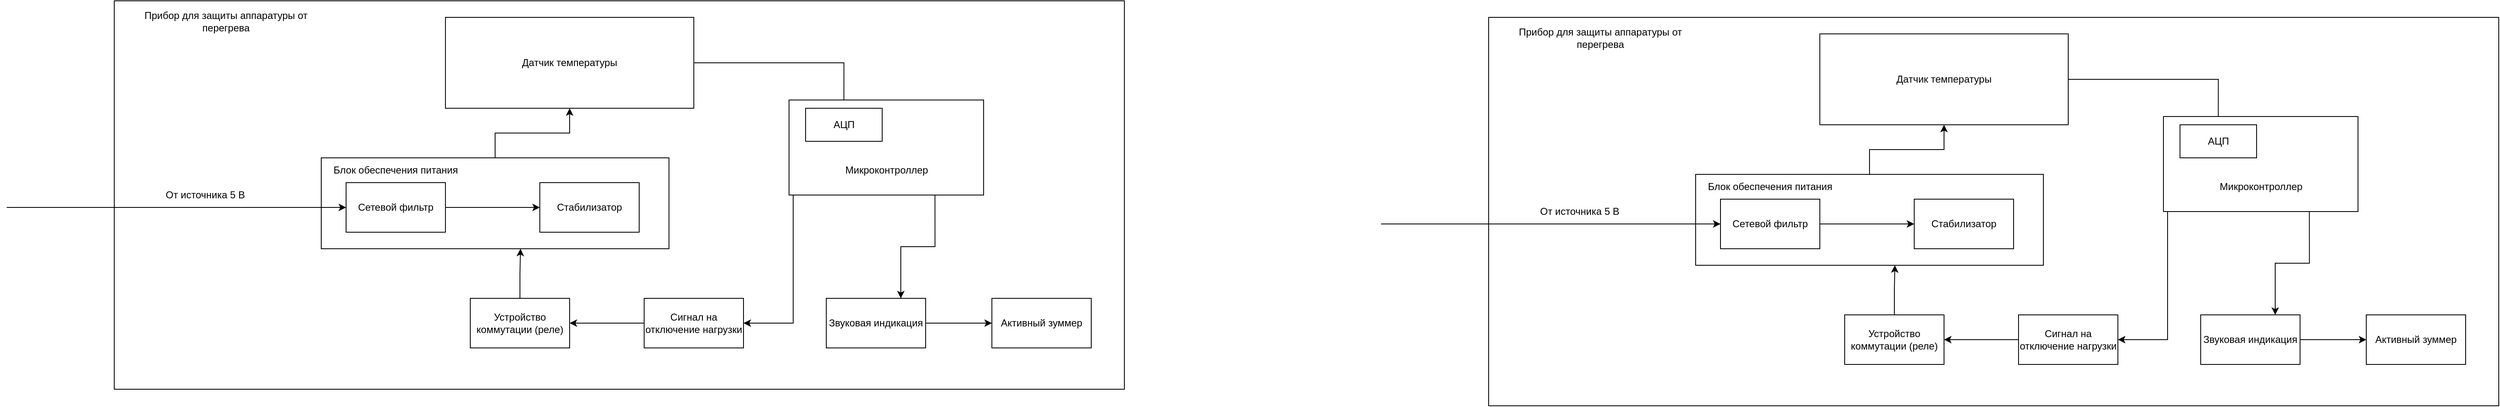 <mxfile version="26.2.9">
  <diagram name="Страница — 1" id="CLNIUGPtDbDxv4ljSgYw">
    <mxGraphModel dx="2313" dy="1443" grid="1" gridSize="10" guides="1" tooltips="1" connect="1" arrows="1" fold="1" page="1" pageScale="1" pageWidth="827" pageHeight="1169" math="0" shadow="0">
      <root>
        <mxCell id="0" />
        <mxCell id="1" parent="0" />
        <mxCell id="peH1K-CHpm_S5tcDr0NW-8" value="" style="rounded=0;whiteSpace=wrap;html=1;" vertex="1" parent="1">
          <mxGeometry x="150" y="210" width="410" height="100" as="geometry" />
        </mxCell>
        <mxCell id="peH1K-CHpm_S5tcDr0NW-1" value="" style="rounded=0;whiteSpace=wrap;html=1;" vertex="1" parent="1">
          <mxGeometry x="-100" y="10" width="1220" height="470" as="geometry" />
        </mxCell>
        <mxCell id="peH1K-CHpm_S5tcDr0NW-2" value="Прибор для защиты аппаратуры от перегрева" style="text;html=1;align=center;verticalAlign=middle;whiteSpace=wrap;rounded=0;" vertex="1" parent="1">
          <mxGeometry x="-80" y="20" width="230" height="30" as="geometry" />
        </mxCell>
        <mxCell id="peH1K-CHpm_S5tcDr0NW-3" value="Датчик температуры" style="rounded=0;whiteSpace=wrap;html=1;" vertex="1" parent="1">
          <mxGeometry x="300" y="30" width="300" height="110" as="geometry" />
        </mxCell>
        <mxCell id="peH1K-CHpm_S5tcDr0NW-15" value="" style="edgeStyle=orthogonalEdgeStyle;rounded=0;orthogonalLoop=1;jettySize=auto;html=1;" edge="1" parent="1" source="peH1K-CHpm_S5tcDr0NW-11" target="peH1K-CHpm_S5tcDr0NW-3">
          <mxGeometry relative="1" as="geometry" />
        </mxCell>
        <mxCell id="peH1K-CHpm_S5tcDr0NW-11" value="" style="rounded=0;whiteSpace=wrap;html=1;" vertex="1" parent="1">
          <mxGeometry x="150" y="200" width="420" height="110" as="geometry" />
        </mxCell>
        <mxCell id="peH1K-CHpm_S5tcDr0NW-28" style="edgeStyle=orthogonalEdgeStyle;rounded=0;orthogonalLoop=1;jettySize=auto;html=1;exitX=1;exitY=0.5;exitDx=0;exitDy=0;entryX=0.5;entryY=0;entryDx=0;entryDy=0;" edge="1" parent="1" source="peH1K-CHpm_S5tcDr0NW-3" target="peH1K-CHpm_S5tcDr0NW-14">
          <mxGeometry relative="1" as="geometry" />
        </mxCell>
        <mxCell id="peH1K-CHpm_S5tcDr0NW-7" style="edgeStyle=orthogonalEdgeStyle;rounded=0;orthogonalLoop=1;jettySize=auto;html=1;exitX=1;exitY=0.5;exitDx=0;exitDy=0;entryX=0;entryY=0.5;entryDx=0;entryDy=0;" edge="1" parent="1" source="peH1K-CHpm_S5tcDr0NW-5" target="peH1K-CHpm_S5tcDr0NW-6">
          <mxGeometry relative="1" as="geometry" />
        </mxCell>
        <mxCell id="peH1K-CHpm_S5tcDr0NW-4" value="" style="endArrow=classic;html=1;rounded=0;entryX=0;entryY=0.5;entryDx=0;entryDy=0;" edge="1" parent="1" target="peH1K-CHpm_S5tcDr0NW-5">
          <mxGeometry width="50" height="50" relative="1" as="geometry">
            <mxPoint x="-230" y="260" as="sourcePoint" />
            <mxPoint x="210" y="250" as="targetPoint" />
          </mxGeometry>
        </mxCell>
        <mxCell id="peH1K-CHpm_S5tcDr0NW-5" value="Сетевой фильтр" style="rounded=0;whiteSpace=wrap;html=1;" vertex="1" parent="1">
          <mxGeometry x="180" y="230" width="120" height="60" as="geometry" />
        </mxCell>
        <mxCell id="peH1K-CHpm_S5tcDr0NW-6" value="Стабилизатор" style="rounded=0;whiteSpace=wrap;html=1;" vertex="1" parent="1">
          <mxGeometry x="414" y="230" width="120" height="60" as="geometry" />
        </mxCell>
        <mxCell id="peH1K-CHpm_S5tcDr0NW-13" value="Блок обеспечения питания" style="text;html=1;align=center;verticalAlign=middle;whiteSpace=wrap;rounded=0;" vertex="1" parent="1">
          <mxGeometry x="150" y="200" width="180" height="30" as="geometry" />
        </mxCell>
        <mxCell id="peH1K-CHpm_S5tcDr0NW-29" style="edgeStyle=orthogonalEdgeStyle;rounded=0;orthogonalLoop=1;jettySize=auto;html=1;exitX=0.75;exitY=1;exitDx=0;exitDy=0;entryX=0.75;entryY=0;entryDx=0;entryDy=0;" edge="1" parent="1" source="peH1K-CHpm_S5tcDr0NW-17" target="peH1K-CHpm_S5tcDr0NW-19">
          <mxGeometry relative="1" as="geometry" />
        </mxCell>
        <mxCell id="peH1K-CHpm_S5tcDr0NW-30" style="edgeStyle=orthogonalEdgeStyle;rounded=0;orthogonalLoop=1;jettySize=auto;html=1;exitX=0.25;exitY=1;exitDx=0;exitDy=0;entryX=1;entryY=0.5;entryDx=0;entryDy=0;" edge="1" parent="1" source="peH1K-CHpm_S5tcDr0NW-17" target="peH1K-CHpm_S5tcDr0NW-20">
          <mxGeometry relative="1" as="geometry">
            <Array as="points">
              <mxPoint x="720" y="245" />
              <mxPoint x="720" y="400" />
            </Array>
          </mxGeometry>
        </mxCell>
        <mxCell id="peH1K-CHpm_S5tcDr0NW-17" value="" style="rounded=0;whiteSpace=wrap;html=1;" vertex="1" parent="1">
          <mxGeometry x="715" y="130" width="235" height="115" as="geometry" />
        </mxCell>
        <mxCell id="peH1K-CHpm_S5tcDr0NW-18" style="edgeStyle=orthogonalEdgeStyle;rounded=0;orthogonalLoop=1;jettySize=auto;html=1;exitX=0.5;exitY=1;exitDx=0;exitDy=0;entryX=0.5;entryY=0.042;entryDx=0;entryDy=0;entryPerimeter=0;" edge="1" parent="1" source="peH1K-CHpm_S5tcDr0NW-14" target="peH1K-CHpm_S5tcDr0NW-14">
          <mxGeometry relative="1" as="geometry" />
        </mxCell>
        <mxCell id="peH1K-CHpm_S5tcDr0NW-14" value="АЦП" style="rounded=0;whiteSpace=wrap;html=1;" vertex="1" parent="1">
          <mxGeometry x="735" y="140" width="92.5" height="40" as="geometry" />
        </mxCell>
        <mxCell id="peH1K-CHpm_S5tcDr0NW-32" value="" style="edgeStyle=orthogonalEdgeStyle;rounded=0;orthogonalLoop=1;jettySize=auto;html=1;" edge="1" parent="1" source="peH1K-CHpm_S5tcDr0NW-19" target="peH1K-CHpm_S5tcDr0NW-31">
          <mxGeometry relative="1" as="geometry" />
        </mxCell>
        <mxCell id="peH1K-CHpm_S5tcDr0NW-19" value="Звуковая индикация" style="rounded=0;whiteSpace=wrap;html=1;" vertex="1" parent="1">
          <mxGeometry x="760" y="370" width="120" height="60" as="geometry" />
        </mxCell>
        <mxCell id="peH1K-CHpm_S5tcDr0NW-34" value="" style="edgeStyle=orthogonalEdgeStyle;rounded=0;orthogonalLoop=1;jettySize=auto;html=1;" edge="1" parent="1" source="peH1K-CHpm_S5tcDr0NW-20" target="peH1K-CHpm_S5tcDr0NW-33">
          <mxGeometry relative="1" as="geometry" />
        </mxCell>
        <mxCell id="peH1K-CHpm_S5tcDr0NW-20" value="Сигнал на отключение нагрузки" style="rounded=0;whiteSpace=wrap;html=1;" vertex="1" parent="1">
          <mxGeometry x="540" y="370" width="120" height="60" as="geometry" />
        </mxCell>
        <mxCell id="peH1K-CHpm_S5tcDr0NW-26" value="От источника 5 В" style="text;html=1;align=center;verticalAlign=middle;whiteSpace=wrap;rounded=0;" vertex="1" parent="1">
          <mxGeometry x="-50" y="230" width="120" height="30" as="geometry" />
        </mxCell>
        <mxCell id="peH1K-CHpm_S5tcDr0NW-27" value="Микроконтроллер" style="text;html=1;align=center;verticalAlign=middle;whiteSpace=wrap;rounded=0;" vertex="1" parent="1">
          <mxGeometry x="793.75" y="195" width="77.5" height="40" as="geometry" />
        </mxCell>
        <mxCell id="peH1K-CHpm_S5tcDr0NW-31" value="Активный зуммер" style="whiteSpace=wrap;html=1;rounded=0;" vertex="1" parent="1">
          <mxGeometry x="960" y="370" width="120" height="60" as="geometry" />
        </mxCell>
        <mxCell id="peH1K-CHpm_S5tcDr0NW-33" value="Устройство коммутации (реле)" style="rounded=0;whiteSpace=wrap;html=1;" vertex="1" parent="1">
          <mxGeometry x="330" y="370" width="120" height="60" as="geometry" />
        </mxCell>
        <mxCell id="peH1K-CHpm_S5tcDr0NW-36" style="edgeStyle=orthogonalEdgeStyle;rounded=0;orthogonalLoop=1;jettySize=auto;html=1;exitX=0.5;exitY=0;exitDx=0;exitDy=0;entryX=0.573;entryY=1;entryDx=0;entryDy=0;entryPerimeter=0;" edge="1" parent="1" source="peH1K-CHpm_S5tcDr0NW-33" target="peH1K-CHpm_S5tcDr0NW-11">
          <mxGeometry relative="1" as="geometry" />
        </mxCell>
        <mxCell id="peH1K-CHpm_S5tcDr0NW-37" value="" style="rounded=0;whiteSpace=wrap;html=1;" vertex="1" parent="1">
          <mxGeometry x="1810" y="230" width="410" height="100" as="geometry" />
        </mxCell>
        <mxCell id="peH1K-CHpm_S5tcDr0NW-38" value="" style="rounded=0;whiteSpace=wrap;html=1;" vertex="1" parent="1">
          <mxGeometry x="1560" y="30" width="1220" height="470" as="geometry" />
        </mxCell>
        <mxCell id="peH1K-CHpm_S5tcDr0NW-39" value="Прибор для защиты аппаратуры от перегрева" style="text;html=1;align=center;verticalAlign=middle;whiteSpace=wrap;rounded=0;" vertex="1" parent="1">
          <mxGeometry x="1580" y="40" width="230" height="30" as="geometry" />
        </mxCell>
        <mxCell id="peH1K-CHpm_S5tcDr0NW-40" value="Датчик температуры" style="rounded=0;whiteSpace=wrap;html=1;" vertex="1" parent="1">
          <mxGeometry x="1960" y="50" width="300" height="110" as="geometry" />
        </mxCell>
        <mxCell id="peH1K-CHpm_S5tcDr0NW-41" value="" style="edgeStyle=orthogonalEdgeStyle;rounded=0;orthogonalLoop=1;jettySize=auto;html=1;" edge="1" source="peH1K-CHpm_S5tcDr0NW-42" target="peH1K-CHpm_S5tcDr0NW-40" parent="1">
          <mxGeometry relative="1" as="geometry" />
        </mxCell>
        <mxCell id="peH1K-CHpm_S5tcDr0NW-42" value="" style="rounded=0;whiteSpace=wrap;html=1;" vertex="1" parent="1">
          <mxGeometry x="1810" y="220" width="420" height="110" as="geometry" />
        </mxCell>
        <mxCell id="peH1K-CHpm_S5tcDr0NW-43" style="edgeStyle=orthogonalEdgeStyle;rounded=0;orthogonalLoop=1;jettySize=auto;html=1;exitX=1;exitY=0.5;exitDx=0;exitDy=0;entryX=0.5;entryY=0;entryDx=0;entryDy=0;" edge="1" source="peH1K-CHpm_S5tcDr0NW-40" target="peH1K-CHpm_S5tcDr0NW-53" parent="1">
          <mxGeometry relative="1" as="geometry" />
        </mxCell>
        <mxCell id="peH1K-CHpm_S5tcDr0NW-44" style="edgeStyle=orthogonalEdgeStyle;rounded=0;orthogonalLoop=1;jettySize=auto;html=1;exitX=1;exitY=0.5;exitDx=0;exitDy=0;entryX=0;entryY=0.5;entryDx=0;entryDy=0;" edge="1" source="peH1K-CHpm_S5tcDr0NW-46" target="peH1K-CHpm_S5tcDr0NW-47" parent="1">
          <mxGeometry relative="1" as="geometry" />
        </mxCell>
        <mxCell id="peH1K-CHpm_S5tcDr0NW-45" value="" style="endArrow=classic;html=1;rounded=0;entryX=0;entryY=0.5;entryDx=0;entryDy=0;" edge="1" target="peH1K-CHpm_S5tcDr0NW-46" parent="1">
          <mxGeometry width="50" height="50" relative="1" as="geometry">
            <mxPoint x="1430" y="280" as="sourcePoint" />
            <mxPoint x="1870" y="270" as="targetPoint" />
          </mxGeometry>
        </mxCell>
        <mxCell id="peH1K-CHpm_S5tcDr0NW-46" value="Сетевой фильтр" style="rounded=0;whiteSpace=wrap;html=1;" vertex="1" parent="1">
          <mxGeometry x="1840" y="250" width="120" height="60" as="geometry" />
        </mxCell>
        <mxCell id="peH1K-CHpm_S5tcDr0NW-47" value="Стабилизатор" style="rounded=0;whiteSpace=wrap;html=1;" vertex="1" parent="1">
          <mxGeometry x="2074" y="250" width="120" height="60" as="geometry" />
        </mxCell>
        <mxCell id="peH1K-CHpm_S5tcDr0NW-48" value="Блок обеспечения питания" style="text;html=1;align=center;verticalAlign=middle;whiteSpace=wrap;rounded=0;" vertex="1" parent="1">
          <mxGeometry x="1810" y="220" width="180" height="30" as="geometry" />
        </mxCell>
        <mxCell id="peH1K-CHpm_S5tcDr0NW-49" style="edgeStyle=orthogonalEdgeStyle;rounded=0;orthogonalLoop=1;jettySize=auto;html=1;exitX=0.75;exitY=1;exitDx=0;exitDy=0;entryX=0.75;entryY=0;entryDx=0;entryDy=0;" edge="1" source="peH1K-CHpm_S5tcDr0NW-51" target="peH1K-CHpm_S5tcDr0NW-55" parent="1">
          <mxGeometry relative="1" as="geometry" />
        </mxCell>
        <mxCell id="peH1K-CHpm_S5tcDr0NW-50" style="edgeStyle=orthogonalEdgeStyle;rounded=0;orthogonalLoop=1;jettySize=auto;html=1;exitX=0.25;exitY=1;exitDx=0;exitDy=0;entryX=1;entryY=0.5;entryDx=0;entryDy=0;" edge="1" source="peH1K-CHpm_S5tcDr0NW-51" target="peH1K-CHpm_S5tcDr0NW-57" parent="1">
          <mxGeometry relative="1" as="geometry">
            <Array as="points">
              <mxPoint x="2380" y="265" />
              <mxPoint x="2380" y="420" />
            </Array>
          </mxGeometry>
        </mxCell>
        <mxCell id="peH1K-CHpm_S5tcDr0NW-51" value="" style="rounded=0;whiteSpace=wrap;html=1;" vertex="1" parent="1">
          <mxGeometry x="2375" y="150" width="235" height="115" as="geometry" />
        </mxCell>
        <mxCell id="peH1K-CHpm_S5tcDr0NW-52" style="edgeStyle=orthogonalEdgeStyle;rounded=0;orthogonalLoop=1;jettySize=auto;html=1;exitX=0.5;exitY=1;exitDx=0;exitDy=0;entryX=0.5;entryY=0.042;entryDx=0;entryDy=0;entryPerimeter=0;" edge="1" source="peH1K-CHpm_S5tcDr0NW-53" target="peH1K-CHpm_S5tcDr0NW-53" parent="1">
          <mxGeometry relative="1" as="geometry" />
        </mxCell>
        <mxCell id="peH1K-CHpm_S5tcDr0NW-53" value="АЦП" style="rounded=0;whiteSpace=wrap;html=1;" vertex="1" parent="1">
          <mxGeometry x="2395" y="160" width="92.5" height="40" as="geometry" />
        </mxCell>
        <mxCell id="peH1K-CHpm_S5tcDr0NW-54" value="" style="edgeStyle=orthogonalEdgeStyle;rounded=0;orthogonalLoop=1;jettySize=auto;html=1;" edge="1" source="peH1K-CHpm_S5tcDr0NW-55" target="peH1K-CHpm_S5tcDr0NW-60" parent="1">
          <mxGeometry relative="1" as="geometry" />
        </mxCell>
        <mxCell id="peH1K-CHpm_S5tcDr0NW-55" value="Звуковая индикация" style="rounded=0;whiteSpace=wrap;html=1;" vertex="1" parent="1">
          <mxGeometry x="2420" y="390" width="120" height="60" as="geometry" />
        </mxCell>
        <mxCell id="peH1K-CHpm_S5tcDr0NW-56" value="" style="edgeStyle=orthogonalEdgeStyle;rounded=0;orthogonalLoop=1;jettySize=auto;html=1;" edge="1" source="peH1K-CHpm_S5tcDr0NW-57" target="peH1K-CHpm_S5tcDr0NW-61" parent="1">
          <mxGeometry relative="1" as="geometry" />
        </mxCell>
        <mxCell id="peH1K-CHpm_S5tcDr0NW-57" value="Сигнал на отключение нагрузки" style="rounded=0;whiteSpace=wrap;html=1;" vertex="1" parent="1">
          <mxGeometry x="2200" y="390" width="120" height="60" as="geometry" />
        </mxCell>
        <mxCell id="peH1K-CHpm_S5tcDr0NW-58" value="От источника 5 В" style="text;html=1;align=center;verticalAlign=middle;whiteSpace=wrap;rounded=0;" vertex="1" parent="1">
          <mxGeometry x="1610" y="250" width="120" height="30" as="geometry" />
        </mxCell>
        <mxCell id="peH1K-CHpm_S5tcDr0NW-59" value="Микроконтроллер" style="text;html=1;align=center;verticalAlign=middle;whiteSpace=wrap;rounded=0;" vertex="1" parent="1">
          <mxGeometry x="2453.75" y="215" width="77.5" height="40" as="geometry" />
        </mxCell>
        <mxCell id="peH1K-CHpm_S5tcDr0NW-60" value="Активный зуммер" style="whiteSpace=wrap;html=1;rounded=0;" vertex="1" parent="1">
          <mxGeometry x="2620" y="390" width="120" height="60" as="geometry" />
        </mxCell>
        <mxCell id="peH1K-CHpm_S5tcDr0NW-61" value="Устройство коммутации (реле)" style="rounded=0;whiteSpace=wrap;html=1;" vertex="1" parent="1">
          <mxGeometry x="1990" y="390" width="120" height="60" as="geometry" />
        </mxCell>
        <mxCell id="peH1K-CHpm_S5tcDr0NW-62" style="edgeStyle=orthogonalEdgeStyle;rounded=0;orthogonalLoop=1;jettySize=auto;html=1;exitX=0.5;exitY=0;exitDx=0;exitDy=0;entryX=0.573;entryY=1;entryDx=0;entryDy=0;entryPerimeter=0;" edge="1" source="peH1K-CHpm_S5tcDr0NW-61" target="peH1K-CHpm_S5tcDr0NW-42" parent="1">
          <mxGeometry relative="1" as="geometry" />
        </mxCell>
      </root>
    </mxGraphModel>
  </diagram>
</mxfile>
